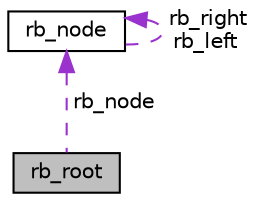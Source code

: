digraph "rb_root"
{
 // LATEX_PDF_SIZE
  edge [fontname="Helvetica",fontsize="10",labelfontname="Helvetica",labelfontsize="10"];
  node [fontname="Helvetica",fontsize="10",shape=record];
  Node1 [label="rb_root",height=0.2,width=0.4,color="black", fillcolor="grey75", style="filled", fontcolor="black",tooltip=" "];
  Node2 -> Node1 [dir="back",color="darkorchid3",fontsize="10",style="dashed",label=" rb_node" ,fontname="Helvetica"];
  Node2 [label="rb_node",height=0.2,width=0.4,color="black", fillcolor="white", style="filled",URL="$structrb__node.html",tooltip=" "];
  Node2 -> Node2 [dir="back",color="darkorchid3",fontsize="10",style="dashed",label=" rb_right\nrb_left" ,fontname="Helvetica"];
}
